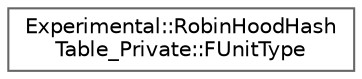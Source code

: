 digraph "Graphical Class Hierarchy"
{
 // INTERACTIVE_SVG=YES
 // LATEX_PDF_SIZE
  bgcolor="transparent";
  edge [fontname=Helvetica,fontsize=10,labelfontname=Helvetica,labelfontsize=10];
  node [fontname=Helvetica,fontsize=10,shape=box,height=0.2,width=0.4];
  rankdir="LR";
  Node0 [id="Node000000",label="Experimental::RobinHoodHash\lTable_Private::FUnitType",height=0.2,width=0.4,color="grey40", fillcolor="white", style="filled",URL="$d6/d98/structExperimental_1_1RobinHoodHashTable__Private_1_1FUnitType.html",tooltip=" "];
}
